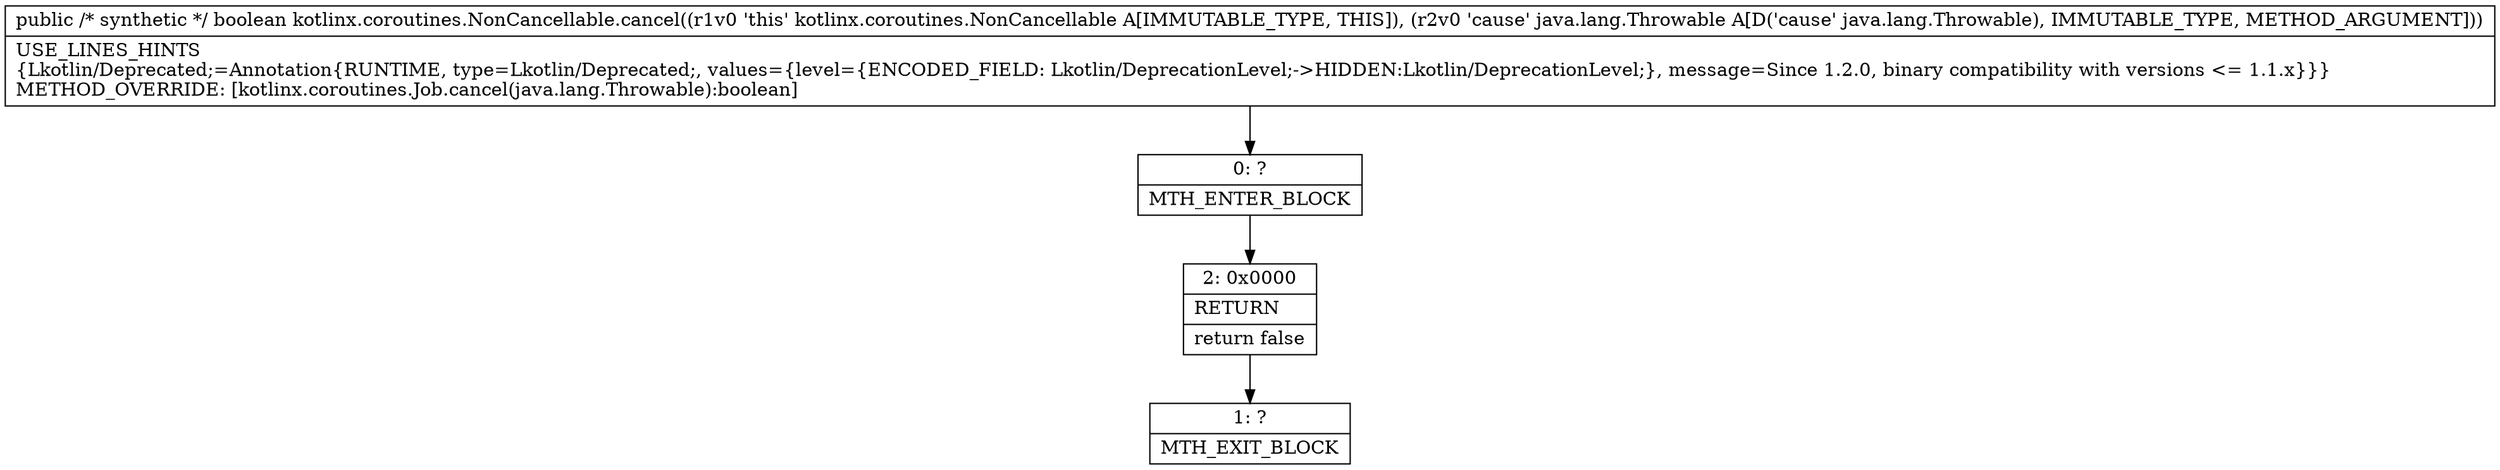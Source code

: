 digraph "CFG forkotlinx.coroutines.NonCancellable.cancel(Ljava\/lang\/Throwable;)Z" {
Node_0 [shape=record,label="{0\:\ ?|MTH_ENTER_BLOCK\l}"];
Node_2 [shape=record,label="{2\:\ 0x0000|RETURN\l|return false\l}"];
Node_1 [shape=record,label="{1\:\ ?|MTH_EXIT_BLOCK\l}"];
MethodNode[shape=record,label="{public \/* synthetic *\/ boolean kotlinx.coroutines.NonCancellable.cancel((r1v0 'this' kotlinx.coroutines.NonCancellable A[IMMUTABLE_TYPE, THIS]), (r2v0 'cause' java.lang.Throwable A[D('cause' java.lang.Throwable), IMMUTABLE_TYPE, METHOD_ARGUMENT]))  | USE_LINES_HINTS\l\{Lkotlin\/Deprecated;=Annotation\{RUNTIME, type=Lkotlin\/Deprecated;, values=\{level=\{ENCODED_FIELD: Lkotlin\/DeprecationLevel;\-\>HIDDEN:Lkotlin\/DeprecationLevel;\}, message=Since 1.2.0, binary compatibility with versions \<= 1.1.x\}\}\}\lMETHOD_OVERRIDE: [kotlinx.coroutines.Job.cancel(java.lang.Throwable):boolean]\l}"];
MethodNode -> Node_0;Node_0 -> Node_2;
Node_2 -> Node_1;
}

